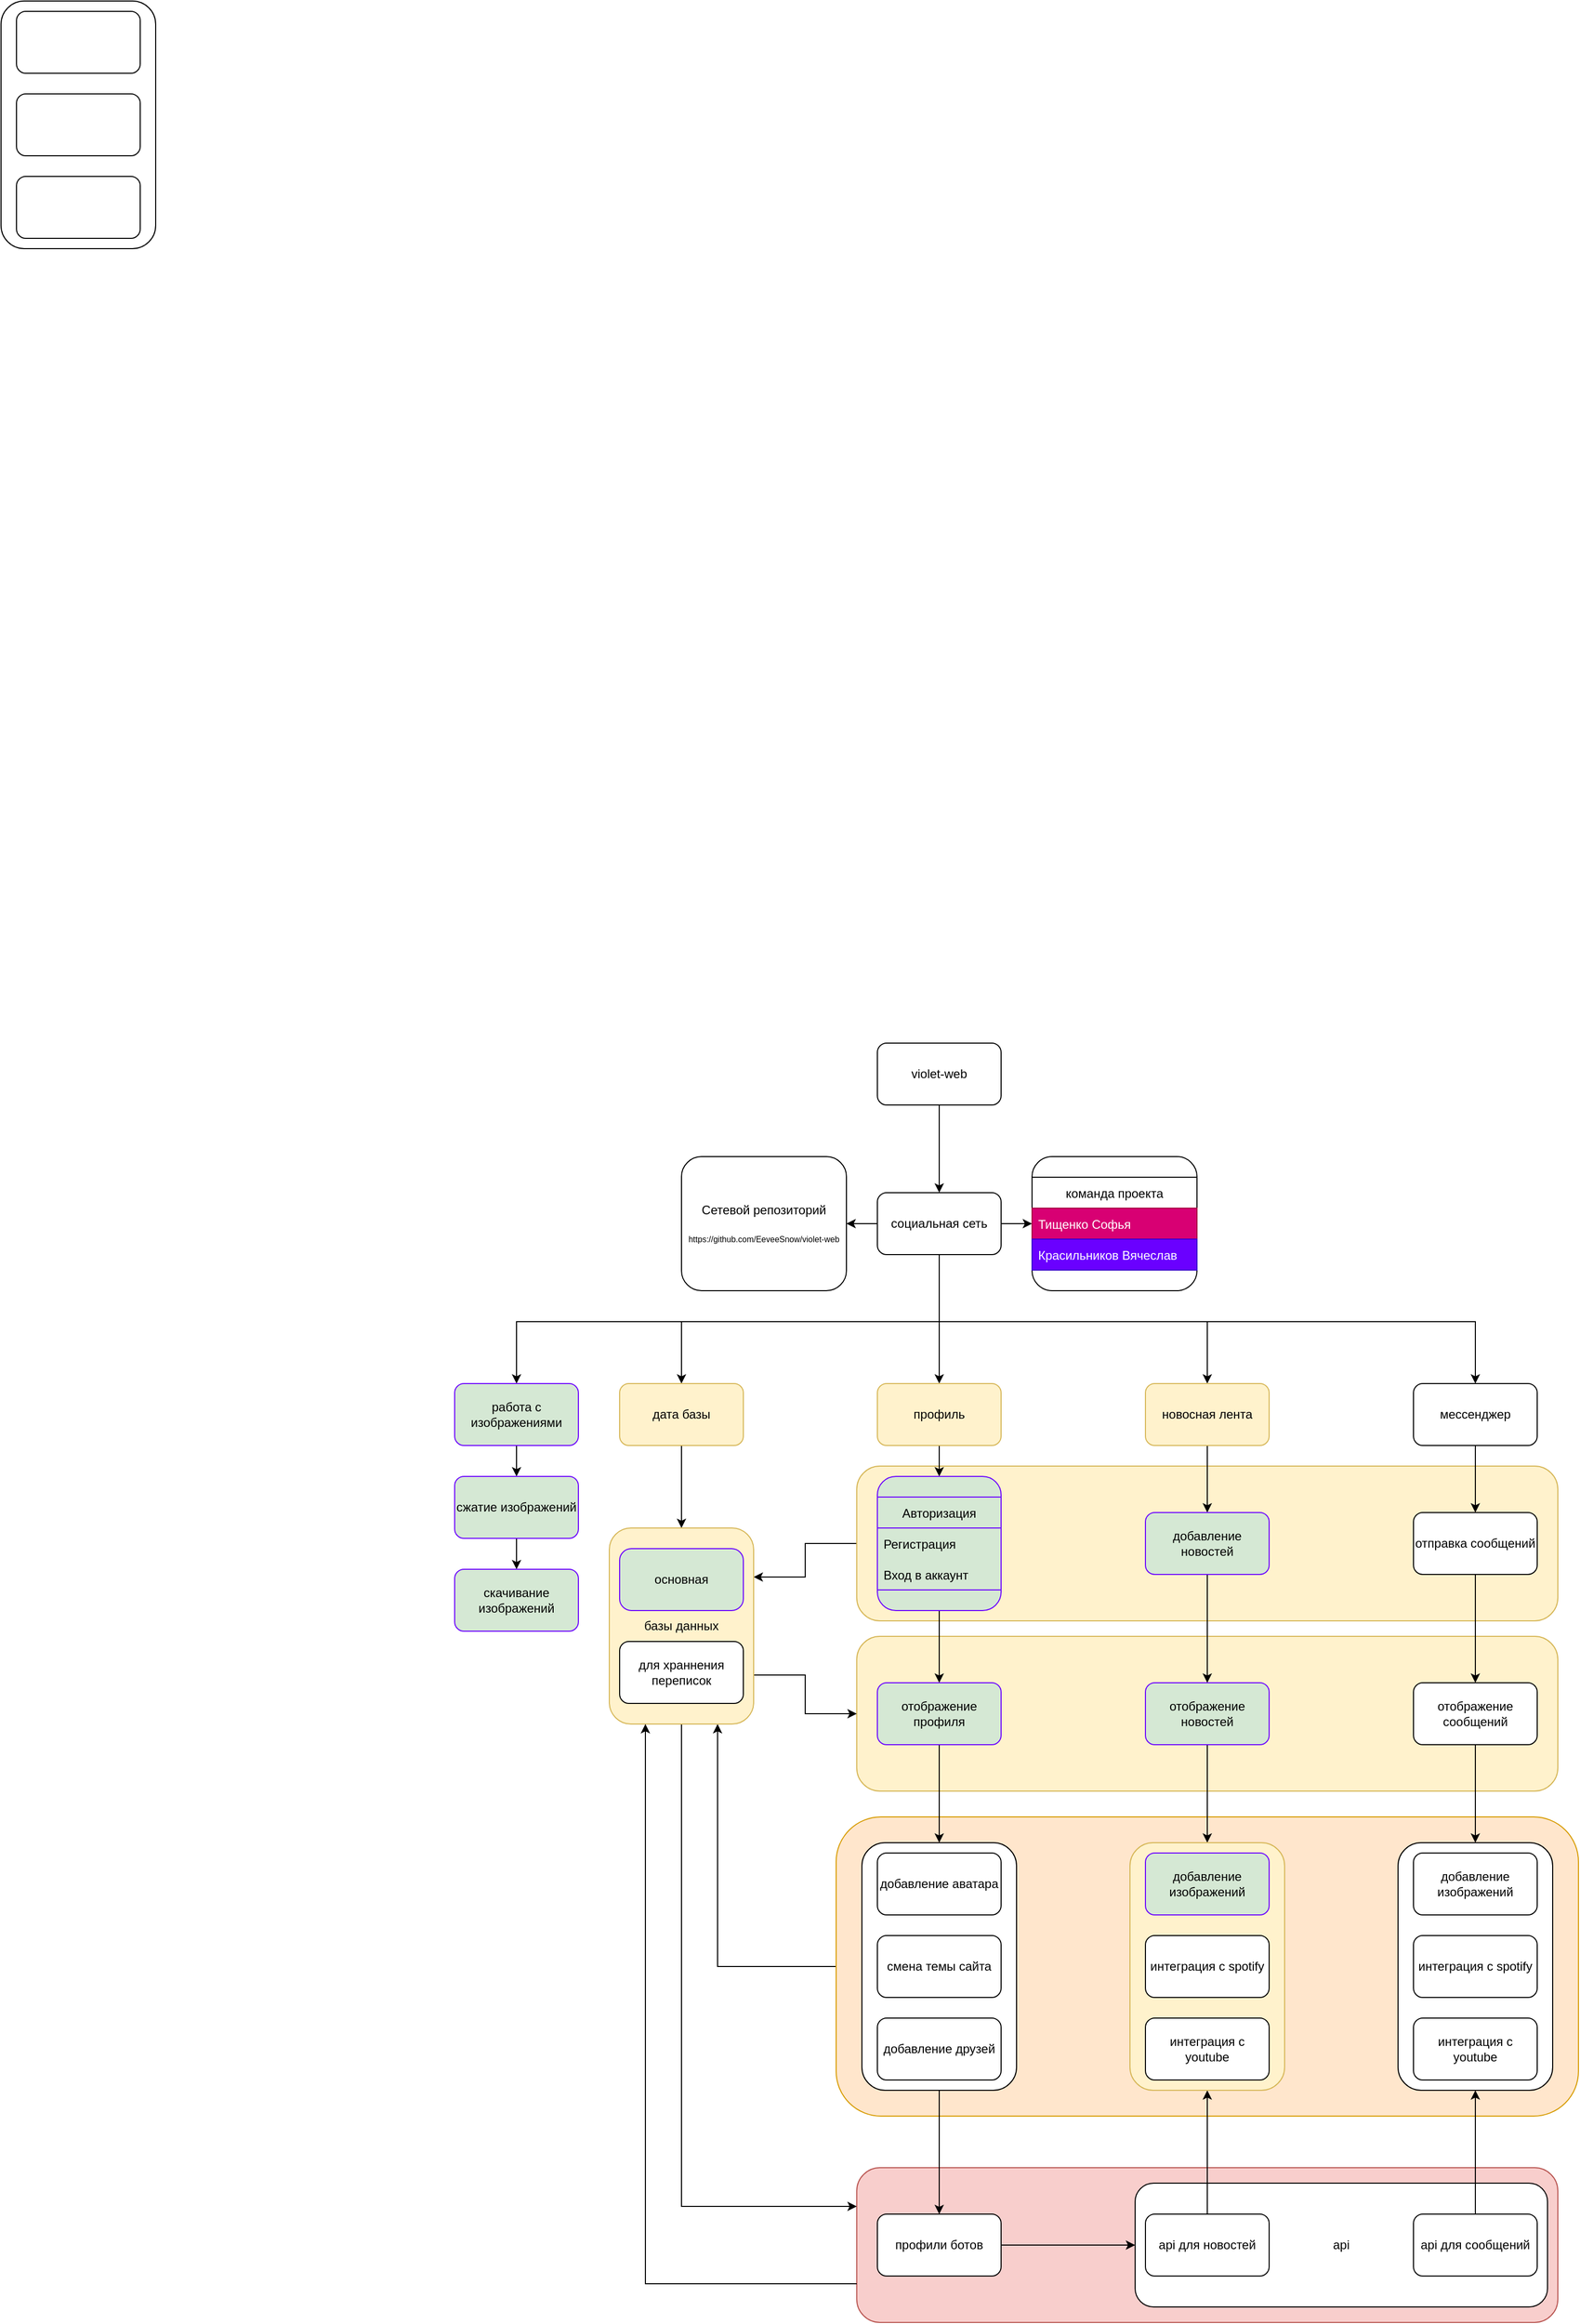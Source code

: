 <mxfile version="17.2.3" type="github">
  <diagram id="anYohrWTvxZmmpcertRa" name="Page-1">
    <mxGraphModel dx="2290" dy="2606" grid="1" gridSize="10" guides="1" tooltips="1" connect="1" arrows="1" fold="1" page="1" pageScale="1" pageWidth="827" pageHeight="1169" math="0" shadow="0">
      <root>
        <mxCell id="0" />
        <mxCell id="1" parent="0" />
        <mxCell id="0kbK-aCpPKtuw-xp372l-56" value="" style="rounded=1;whiteSpace=wrap;html=1;fillColor=#f8cecc;strokeColor=#b85450;" vertex="1" parent="1">
          <mxGeometry x="840" y="940" width="680" height="150" as="geometry" />
        </mxCell>
        <mxCell id="0kbK-aCpPKtuw-xp372l-69" value="api" style="rounded=1;whiteSpace=wrap;html=1;" vertex="1" parent="1">
          <mxGeometry x="1110" y="955" width="400" height="120" as="geometry" />
        </mxCell>
        <mxCell id="0kbK-aCpPKtuw-xp372l-61" style="edgeStyle=orthogonalEdgeStyle;rounded=0;orthogonalLoop=1;jettySize=auto;html=1;exitX=0;exitY=0.5;exitDx=0;exitDy=0;entryX=0.75;entryY=1;entryDx=0;entryDy=0;" edge="1" parent="1" source="0kbK-aCpPKtuw-xp372l-41" target="tKwwfUB_ikjW06GqXjzd-18">
          <mxGeometry relative="1" as="geometry" />
        </mxCell>
        <mxCell id="0kbK-aCpPKtuw-xp372l-41" value="" style="rounded=1;whiteSpace=wrap;html=1;fillColor=#ffe6cc;strokeColor=#d79b00;" vertex="1" parent="1">
          <mxGeometry x="820" y="600" width="720" height="290" as="geometry" />
        </mxCell>
        <mxCell id="0kbK-aCpPKtuw-xp372l-21" value="" style="rounded=1;whiteSpace=wrap;html=1;fillColor=#fff2cc;strokeColor=#d6b656;" vertex="1" parent="1">
          <mxGeometry x="840" y="425" width="680" height="150" as="geometry" />
        </mxCell>
        <mxCell id="0kbK-aCpPKtuw-xp372l-24" style="edgeStyle=orthogonalEdgeStyle;rounded=0;orthogonalLoop=1;jettySize=auto;html=1;exitX=0;exitY=0.5;exitDx=0;exitDy=0;entryX=1;entryY=0.25;entryDx=0;entryDy=0;" edge="1" parent="1" source="0kbK-aCpPKtuw-xp372l-12" target="tKwwfUB_ikjW06GqXjzd-18">
          <mxGeometry relative="1" as="geometry" />
        </mxCell>
        <mxCell id="0kbK-aCpPKtuw-xp372l-12" value="" style="rounded=1;whiteSpace=wrap;html=1;fillColor=#fff2cc;strokeColor=#d6b656;" vertex="1" parent="1">
          <mxGeometry x="840" y="260" width="680" height="150" as="geometry" />
        </mxCell>
        <mxCell id="0kbK-aCpPKtuw-xp372l-1" value="" style="rounded=1;whiteSpace=wrap;html=1;" vertex="1" parent="1">
          <mxGeometry x="10" y="-1160" width="150" height="240" as="geometry" />
        </mxCell>
        <mxCell id="tKwwfUB_ikjW06GqXjzd-3" value="" style="edgeStyle=orthogonalEdgeStyle;rounded=0;orthogonalLoop=1;jettySize=auto;html=1;" parent="1" source="tKwwfUB_ikjW06GqXjzd-1" target="tKwwfUB_ikjW06GqXjzd-2" edge="1">
          <mxGeometry relative="1" as="geometry" />
        </mxCell>
        <mxCell id="tKwwfUB_ikjW06GqXjzd-1" value="violet-web" style="rounded=1;whiteSpace=wrap;html=1;" parent="1" vertex="1">
          <mxGeometry x="860" y="-150" width="120" height="60" as="geometry" />
        </mxCell>
        <mxCell id="tKwwfUB_ikjW06GqXjzd-11" value="" style="edgeStyle=orthogonalEdgeStyle;rounded=0;orthogonalLoop=1;jettySize=auto;html=1;" parent="1" source="tKwwfUB_ikjW06GqXjzd-2" target="tKwwfUB_ikjW06GqXjzd-10" edge="1">
          <mxGeometry relative="1" as="geometry">
            <Array as="points">
              <mxPoint x="920" y="90" />
              <mxPoint x="920" y="90" />
            </Array>
          </mxGeometry>
        </mxCell>
        <mxCell id="tKwwfUB_ikjW06GqXjzd-13" style="edgeStyle=orthogonalEdgeStyle;rounded=0;orthogonalLoop=1;jettySize=auto;html=1;exitX=0.5;exitY=1;exitDx=0;exitDy=0;entryX=0.5;entryY=0;entryDx=0;entryDy=0;" parent="1" source="tKwwfUB_ikjW06GqXjzd-2" target="tKwwfUB_ikjW06GqXjzd-12" edge="1">
          <mxGeometry relative="1" as="geometry">
            <Array as="points">
              <mxPoint x="920" y="120" />
              <mxPoint x="1440" y="120" />
            </Array>
          </mxGeometry>
        </mxCell>
        <mxCell id="tKwwfUB_ikjW06GqXjzd-17" style="edgeStyle=orthogonalEdgeStyle;rounded=0;orthogonalLoop=1;jettySize=auto;html=1;entryX=0.5;entryY=0;entryDx=0;entryDy=0;" parent="1" source="tKwwfUB_ikjW06GqXjzd-2" target="tKwwfUB_ikjW06GqXjzd-14" edge="1">
          <mxGeometry relative="1" as="geometry">
            <Array as="points">
              <mxPoint x="920" y="120" />
              <mxPoint x="670" y="120" />
            </Array>
          </mxGeometry>
        </mxCell>
        <mxCell id="tKwwfUB_ikjW06GqXjzd-88" style="edgeStyle=orthogonalEdgeStyle;rounded=0;orthogonalLoop=1;jettySize=auto;html=1;exitX=0.5;exitY=1;exitDx=0;exitDy=0;entryX=0.5;entryY=0;entryDx=0;entryDy=0;" parent="1" source="tKwwfUB_ikjW06GqXjzd-2" target="tKwwfUB_ikjW06GqXjzd-87" edge="1">
          <mxGeometry relative="1" as="geometry">
            <Array as="points">
              <mxPoint x="920" y="120" />
              <mxPoint x="510" y="120" />
            </Array>
          </mxGeometry>
        </mxCell>
        <mxCell id="0kbK-aCpPKtuw-xp372l-80" style="edgeStyle=orthogonalEdgeStyle;rounded=0;orthogonalLoop=1;jettySize=auto;html=1;exitX=0;exitY=0.5;exitDx=0;exitDy=0;entryX=1;entryY=0.5;entryDx=0;entryDy=0;fontFamily=Helvetica;fontSize=8;" edge="1" parent="1" source="tKwwfUB_ikjW06GqXjzd-2" target="0kbK-aCpPKtuw-xp372l-78">
          <mxGeometry relative="1" as="geometry" />
        </mxCell>
        <mxCell id="0kbK-aCpPKtuw-xp372l-81" style="edgeStyle=orthogonalEdgeStyle;rounded=0;orthogonalLoop=1;jettySize=auto;html=1;exitX=1;exitY=0.5;exitDx=0;exitDy=0;entryX=0;entryY=0.5;entryDx=0;entryDy=0;fontFamily=Helvetica;fontSize=8;" edge="1" parent="1" source="tKwwfUB_ikjW06GqXjzd-2" target="0kbK-aCpPKtuw-xp372l-73">
          <mxGeometry relative="1" as="geometry" />
        </mxCell>
        <mxCell id="0kbK-aCpPKtuw-xp372l-82" style="edgeStyle=orthogonalEdgeStyle;rounded=0;orthogonalLoop=1;jettySize=auto;html=1;exitX=0.5;exitY=1;exitDx=0;exitDy=0;entryX=0.5;entryY=0;entryDx=0;entryDy=0;fontFamily=Helvetica;fontSize=8;" edge="1" parent="1" source="tKwwfUB_ikjW06GqXjzd-2" target="tKwwfUB_ikjW06GqXjzd-8">
          <mxGeometry relative="1" as="geometry">
            <Array as="points">
              <mxPoint x="920" y="120" />
              <mxPoint x="1180" y="120" />
            </Array>
          </mxGeometry>
        </mxCell>
        <mxCell id="tKwwfUB_ikjW06GqXjzd-2" value="социальная сеть" style="whiteSpace=wrap;html=1;rounded=1;" parent="1" vertex="1">
          <mxGeometry x="860" y="-5" width="120" height="60" as="geometry" />
        </mxCell>
        <mxCell id="tKwwfUB_ikjW06GqXjzd-6" value="" style="whiteSpace=wrap;html=1;rounded=1;" parent="1" vertex="1">
          <mxGeometry x="1010" y="-40" width="160" height="130" as="geometry" />
        </mxCell>
        <mxCell id="0kbK-aCpPKtuw-xp372l-30" style="edgeStyle=orthogonalEdgeStyle;rounded=0;orthogonalLoop=1;jettySize=auto;html=1;entryX=0.5;entryY=0;entryDx=0;entryDy=0;" edge="1" parent="1" source="tKwwfUB_ikjW06GqXjzd-8" target="tKwwfUB_ikjW06GqXjzd-29">
          <mxGeometry relative="1" as="geometry" />
        </mxCell>
        <mxCell id="tKwwfUB_ikjW06GqXjzd-8" value="новосная лента" style="whiteSpace=wrap;html=1;rounded=1;fillColor=#fff2cc;strokeColor=#d6b656;" parent="1" vertex="1">
          <mxGeometry x="1120" y="180" width="120" height="60" as="geometry" />
        </mxCell>
        <mxCell id="0kbK-aCpPKtuw-xp372l-29" style="edgeStyle=orthogonalEdgeStyle;rounded=0;orthogonalLoop=1;jettySize=auto;html=1;" edge="1" parent="1" source="tKwwfUB_ikjW06GqXjzd-10" target="0kbK-aCpPKtuw-xp372l-6">
          <mxGeometry relative="1" as="geometry" />
        </mxCell>
        <mxCell id="tKwwfUB_ikjW06GqXjzd-10" value="профиль" style="whiteSpace=wrap;html=1;rounded=1;fillColor=#fff2cc;strokeColor=#d6b656;" parent="1" vertex="1">
          <mxGeometry x="860" y="180" width="120" height="60" as="geometry" />
        </mxCell>
        <mxCell id="0kbK-aCpPKtuw-xp372l-31" style="edgeStyle=orthogonalEdgeStyle;rounded=0;orthogonalLoop=1;jettySize=auto;html=1;entryX=0.5;entryY=0;entryDx=0;entryDy=0;" edge="1" parent="1" source="tKwwfUB_ikjW06GqXjzd-12" target="tKwwfUB_ikjW06GqXjzd-45">
          <mxGeometry relative="1" as="geometry" />
        </mxCell>
        <mxCell id="tKwwfUB_ikjW06GqXjzd-12" value="мессенджер" style="whiteSpace=wrap;html=1;rounded=1;" parent="1" vertex="1">
          <mxGeometry x="1380" y="180" width="120" height="60" as="geometry" />
        </mxCell>
        <mxCell id="tKwwfUB_ikjW06GqXjzd-19" value="" style="edgeStyle=orthogonalEdgeStyle;rounded=0;orthogonalLoop=1;jettySize=auto;html=1;" parent="1" source="tKwwfUB_ikjW06GqXjzd-14" target="tKwwfUB_ikjW06GqXjzd-18" edge="1">
          <mxGeometry relative="1" as="geometry" />
        </mxCell>
        <mxCell id="tKwwfUB_ikjW06GqXjzd-14" value="дата базы" style="whiteSpace=wrap;html=1;rounded=1;fillColor=#fff2cc;strokeColor=#d6b656;" parent="1" vertex="1">
          <mxGeometry x="610" y="180" width="120" height="60" as="geometry" />
        </mxCell>
        <mxCell id="0kbK-aCpPKtuw-xp372l-25" style="edgeStyle=orthogonalEdgeStyle;rounded=0;orthogonalLoop=1;jettySize=auto;html=1;exitX=1;exitY=0.75;exitDx=0;exitDy=0;entryX=0;entryY=0.5;entryDx=0;entryDy=0;" edge="1" parent="1" source="tKwwfUB_ikjW06GqXjzd-18" target="0kbK-aCpPKtuw-xp372l-21">
          <mxGeometry relative="1" as="geometry" />
        </mxCell>
        <mxCell id="0kbK-aCpPKtuw-xp372l-62" style="edgeStyle=orthogonalEdgeStyle;rounded=0;orthogonalLoop=1;jettySize=auto;html=1;entryX=0;entryY=0.25;entryDx=0;entryDy=0;" edge="1" parent="1" source="tKwwfUB_ikjW06GqXjzd-18" target="0kbK-aCpPKtuw-xp372l-56">
          <mxGeometry relative="1" as="geometry">
            <Array as="points">
              <mxPoint x="670" y="978" />
            </Array>
          </mxGeometry>
        </mxCell>
        <mxCell id="tKwwfUB_ikjW06GqXjzd-18" value="базы данных" style="whiteSpace=wrap;html=1;rounded=1;fillColor=#fff2cc;strokeColor=#d6b656;" parent="1" vertex="1">
          <mxGeometry x="600" y="320" width="140" height="190" as="geometry" />
        </mxCell>
        <mxCell id="tKwwfUB_ikjW06GqXjzd-20" value="основная" style="rounded=1;whiteSpace=wrap;html=1;fillColor=#d5e8d4;strokeColor=#6A00FF;arcSize=19;" parent="1" vertex="1">
          <mxGeometry x="610" y="340" width="120" height="60" as="geometry" />
        </mxCell>
        <mxCell id="tKwwfUB_ikjW06GqXjzd-21" value="для храннения переписок" style="rounded=1;whiteSpace=wrap;html=1;" parent="1" vertex="1">
          <mxGeometry x="610" y="430" width="120" height="60" as="geometry" />
        </mxCell>
        <mxCell id="0kbK-aCpPKtuw-xp372l-55" style="edgeStyle=orthogonalEdgeStyle;rounded=0;orthogonalLoop=1;jettySize=auto;html=1;entryX=0.5;entryY=0;entryDx=0;entryDy=0;" edge="1" parent="1" source="tKwwfUB_ikjW06GqXjzd-22" target="0kbK-aCpPKtuw-xp372l-51">
          <mxGeometry relative="1" as="geometry" />
        </mxCell>
        <mxCell id="tKwwfUB_ikjW06GqXjzd-22" value="отображение профиля" style="rounded=1;whiteSpace=wrap;html=1;fillColor=#d5e8d4;strokeColor=#6A00FF;" parent="1" vertex="1">
          <mxGeometry x="860" y="470" width="120" height="60" as="geometry" />
        </mxCell>
        <mxCell id="0kbK-aCpPKtuw-xp372l-44" style="edgeStyle=orthogonalEdgeStyle;rounded=0;orthogonalLoop=1;jettySize=auto;html=1;entryX=0.5;entryY=0;entryDx=0;entryDy=0;" edge="1" parent="1" source="tKwwfUB_ikjW06GqXjzd-25" target="0kbK-aCpPKtuw-xp372l-37">
          <mxGeometry relative="1" as="geometry" />
        </mxCell>
        <mxCell id="tKwwfUB_ikjW06GqXjzd-25" value="отображение новостей" style="whiteSpace=wrap;html=1;rounded=1;fillColor=#d5e8d4;strokeColor=#6A00FF;" parent="1" vertex="1">
          <mxGeometry x="1120" y="470" width="120" height="60" as="geometry" />
        </mxCell>
        <mxCell id="0kbK-aCpPKtuw-xp372l-27" style="edgeStyle=orthogonalEdgeStyle;rounded=0;orthogonalLoop=1;jettySize=auto;html=1;exitX=0.5;exitY=1;exitDx=0;exitDy=0;" edge="1" parent="1" source="tKwwfUB_ikjW06GqXjzd-29" target="tKwwfUB_ikjW06GqXjzd-25">
          <mxGeometry relative="1" as="geometry" />
        </mxCell>
        <mxCell id="tKwwfUB_ikjW06GqXjzd-29" value="добавление новостей" style="whiteSpace=wrap;html=1;rounded=1;fillColor=#d5e8d4;strokeColor=#6A00FF;" parent="1" vertex="1">
          <mxGeometry x="1120" y="305" width="120" height="60" as="geometry" />
        </mxCell>
        <mxCell id="0kbK-aCpPKtuw-xp372l-43" style="edgeStyle=orthogonalEdgeStyle;rounded=0;orthogonalLoop=1;jettySize=auto;html=1;" edge="1" parent="1" source="tKwwfUB_ikjW06GqXjzd-43" target="0kbK-aCpPKtuw-xp372l-33">
          <mxGeometry relative="1" as="geometry" />
        </mxCell>
        <mxCell id="tKwwfUB_ikjW06GqXjzd-43" value="отображение сообщений" style="whiteSpace=wrap;html=1;rounded=1;" parent="1" vertex="1">
          <mxGeometry x="1380" y="470" width="120" height="60" as="geometry" />
        </mxCell>
        <mxCell id="0kbK-aCpPKtuw-xp372l-28" style="edgeStyle=orthogonalEdgeStyle;rounded=0;orthogonalLoop=1;jettySize=auto;html=1;exitX=0.5;exitY=1;exitDx=0;exitDy=0;" edge="1" parent="1" source="tKwwfUB_ikjW06GqXjzd-45" target="tKwwfUB_ikjW06GqXjzd-43">
          <mxGeometry relative="1" as="geometry" />
        </mxCell>
        <mxCell id="tKwwfUB_ikjW06GqXjzd-45" value="отправка сообщений" style="whiteSpace=wrap;html=1;rounded=1;" parent="1" vertex="1">
          <mxGeometry x="1380" y="305" width="120" height="60" as="geometry" />
        </mxCell>
        <mxCell id="tKwwfUB_ikjW06GqXjzd-47" value="&amp;nbsp;" style="whiteSpace=wrap;html=1;rounded=1;" parent="1" vertex="1">
          <mxGeometry x="25" y="-1150" width="120" height="60" as="geometry" />
        </mxCell>
        <mxCell id="tKwwfUB_ikjW06GqXjzd-71" value="&amp;nbsp;" style="whiteSpace=wrap;html=1;rounded=1;" parent="1" vertex="1">
          <mxGeometry x="25" y="-1070" width="120" height="60" as="geometry" />
        </mxCell>
        <mxCell id="tKwwfUB_ikjW06GqXjzd-73" value="&amp;nbsp;" style="whiteSpace=wrap;html=1;rounded=1;" parent="1" vertex="1">
          <mxGeometry x="25" y="-990" width="120" height="60" as="geometry" />
        </mxCell>
        <mxCell id="0kbK-aCpPKtuw-xp372l-72" style="edgeStyle=orthogonalEdgeStyle;rounded=0;orthogonalLoop=1;jettySize=auto;html=1;exitX=1;exitY=0.5;exitDx=0;exitDy=0;entryX=0;entryY=0.5;entryDx=0;entryDy=0;" edge="1" parent="1" source="tKwwfUB_ikjW06GqXjzd-82" target="0kbK-aCpPKtuw-xp372l-69">
          <mxGeometry relative="1" as="geometry" />
        </mxCell>
        <mxCell id="tKwwfUB_ikjW06GqXjzd-82" value="профили ботов" style="whiteSpace=wrap;html=1;rounded=1;" parent="1" vertex="1">
          <mxGeometry x="860" y="985" width="120" height="60" as="geometry" />
        </mxCell>
        <mxCell id="0kbK-aCpPKtuw-xp372l-70" style="edgeStyle=orthogonalEdgeStyle;rounded=0;orthogonalLoop=1;jettySize=auto;html=1;exitX=0.5;exitY=0;exitDx=0;exitDy=0;entryX=0.5;entryY=1;entryDx=0;entryDy=0;" edge="1" parent="1" source="tKwwfUB_ikjW06GqXjzd-85" target="0kbK-aCpPKtuw-xp372l-37">
          <mxGeometry relative="1" as="geometry" />
        </mxCell>
        <mxCell id="tKwwfUB_ikjW06GqXjzd-85" value="api для новостей" style="rounded=1;whiteSpace=wrap;html=1;" parent="1" vertex="1">
          <mxGeometry x="1120" y="985" width="120" height="60" as="geometry" />
        </mxCell>
        <mxCell id="tKwwfUB_ikjW06GqXjzd-89" style="edgeStyle=orthogonalEdgeStyle;rounded=0;orthogonalLoop=1;jettySize=auto;html=1;fillColor=#d5e8d4;strokeColor=#000000;" parent="1" source="tKwwfUB_ikjW06GqXjzd-87" target="tKwwfUB_ikjW06GqXjzd-90" edge="1">
          <mxGeometry relative="1" as="geometry">
            <mxPoint x="510" y="310" as="targetPoint" />
          </mxGeometry>
        </mxCell>
        <mxCell id="tKwwfUB_ikjW06GqXjzd-87" value="работа с изображениями" style="rounded=1;whiteSpace=wrap;html=1;fillColor=#d5e8d4;strokeColor=#6A00FF;" parent="1" vertex="1">
          <mxGeometry x="450" y="180" width="120" height="60" as="geometry" />
        </mxCell>
        <mxCell id="0kbK-aCpPKtuw-xp372l-86" style="edgeStyle=orthogonalEdgeStyle;rounded=0;orthogonalLoop=1;jettySize=auto;html=1;entryX=0.5;entryY=0;entryDx=0;entryDy=0;fontFamily=Helvetica;fontSize=8;" edge="1" parent="1" source="tKwwfUB_ikjW06GqXjzd-90" target="0kbK-aCpPKtuw-xp372l-85">
          <mxGeometry relative="1" as="geometry" />
        </mxCell>
        <mxCell id="tKwwfUB_ikjW06GqXjzd-90" value="сжатие изображений" style="rounded=1;whiteSpace=wrap;html=1;fillColor=#d5e8d4;strokeColor=#6A00FF;" parent="1" vertex="1">
          <mxGeometry x="450" y="270" width="120" height="60" as="geometry" />
        </mxCell>
        <mxCell id="0kbK-aCpPKtuw-xp372l-26" style="edgeStyle=orthogonalEdgeStyle;rounded=0;orthogonalLoop=1;jettySize=auto;html=1;exitX=0.5;exitY=1;exitDx=0;exitDy=0;entryX=0.5;entryY=0;entryDx=0;entryDy=0;" edge="1" parent="1" source="0kbK-aCpPKtuw-xp372l-6" target="tKwwfUB_ikjW06GqXjzd-22">
          <mxGeometry relative="1" as="geometry" />
        </mxCell>
        <mxCell id="0kbK-aCpPKtuw-xp372l-6" value="" style="whiteSpace=wrap;html=1;fillColor=#d5e8d4;strokeColor=#6A00FF;rounded=1;" vertex="1" parent="1">
          <mxGeometry x="860" y="270" width="120" height="130" as="geometry" />
        </mxCell>
        <mxCell id="0kbK-aCpPKtuw-xp372l-8" value="Авторизация" style="swimlane;fontStyle=0;childLayout=stackLayout;horizontal=1;startSize=30;horizontalStack=0;resizeParent=1;resizeParentMax=0;resizeLast=0;collapsible=1;marginBottom=0;fillColor=#d5e8d4;strokeColor=#6A00FF;" vertex="1" parent="1">
          <mxGeometry x="860" y="290" width="120" height="90" as="geometry" />
        </mxCell>
        <mxCell id="0kbK-aCpPKtuw-xp372l-9" value="Регистрация" style="text;strokeColor=none;fillColor=none;align=left;verticalAlign=middle;spacingLeft=4;spacingRight=4;overflow=hidden;points=[[0,0.5],[1,0.5]];portConstraint=eastwest;rotatable=0;" vertex="1" parent="0kbK-aCpPKtuw-xp372l-8">
          <mxGeometry y="30" width="120" height="30" as="geometry" />
        </mxCell>
        <mxCell id="0kbK-aCpPKtuw-xp372l-10" value="Вход в аккаунт" style="text;strokeColor=none;fillColor=none;align=left;verticalAlign=middle;spacingLeft=4;spacingRight=4;overflow=hidden;points=[[0,0.5],[1,0.5]];portConstraint=eastwest;rotatable=0;" vertex="1" parent="0kbK-aCpPKtuw-xp372l-8">
          <mxGeometry y="60" width="120" height="30" as="geometry" />
        </mxCell>
        <mxCell id="0kbK-aCpPKtuw-xp372l-33" value="" style="rounded=1;whiteSpace=wrap;html=1;" vertex="1" parent="1">
          <mxGeometry x="1365" y="625" width="150" height="240" as="geometry" />
        </mxCell>
        <mxCell id="0kbK-aCpPKtuw-xp372l-34" value="добавление изображений" style="whiteSpace=wrap;html=1;rounded=1;" vertex="1" parent="1">
          <mxGeometry x="1380" y="635" width="120" height="60" as="geometry" />
        </mxCell>
        <mxCell id="0kbK-aCpPKtuw-xp372l-35" value="интеграция с spotify" style="whiteSpace=wrap;html=1;rounded=1;" vertex="1" parent="1">
          <mxGeometry x="1380" y="715" width="120" height="60" as="geometry" />
        </mxCell>
        <mxCell id="0kbK-aCpPKtuw-xp372l-36" value="интеграция с youtube" style="whiteSpace=wrap;html=1;rounded=1;" vertex="1" parent="1">
          <mxGeometry x="1380" y="795" width="120" height="60" as="geometry" />
        </mxCell>
        <mxCell id="0kbK-aCpPKtuw-xp372l-37" value="" style="rounded=1;whiteSpace=wrap;html=1;fillColor=#fff2cc;strokeColor=#d6b656;" vertex="1" parent="1">
          <mxGeometry x="1105" y="625" width="150" height="240" as="geometry" />
        </mxCell>
        <mxCell id="0kbK-aCpPKtuw-xp372l-38" value="добавление изображений" style="whiteSpace=wrap;html=1;rounded=1;fillColor=#d5e8d4;strokeColor=#6A00FF;" vertex="1" parent="1">
          <mxGeometry x="1120" y="635" width="120" height="60" as="geometry" />
        </mxCell>
        <mxCell id="0kbK-aCpPKtuw-xp372l-39" value="интеграция с spotify" style="whiteSpace=wrap;html=1;rounded=1;" vertex="1" parent="1">
          <mxGeometry x="1120" y="715" width="120" height="60" as="geometry" />
        </mxCell>
        <mxCell id="0kbK-aCpPKtuw-xp372l-40" value="интеграция с youtube" style="whiteSpace=wrap;html=1;rounded=1;" vertex="1" parent="1">
          <mxGeometry x="1120" y="795" width="120" height="60" as="geometry" />
        </mxCell>
        <mxCell id="0kbK-aCpPKtuw-xp372l-66" style="edgeStyle=orthogonalEdgeStyle;rounded=0;orthogonalLoop=1;jettySize=auto;html=1;entryX=0.5;entryY=0;entryDx=0;entryDy=0;" edge="1" parent="1" source="0kbK-aCpPKtuw-xp372l-51" target="tKwwfUB_ikjW06GqXjzd-82">
          <mxGeometry relative="1" as="geometry" />
        </mxCell>
        <mxCell id="0kbK-aCpPKtuw-xp372l-51" value="" style="rounded=1;whiteSpace=wrap;html=1;" vertex="1" parent="1">
          <mxGeometry x="845" y="625" width="150" height="240" as="geometry" />
        </mxCell>
        <mxCell id="0kbK-aCpPKtuw-xp372l-52" value="добавление аватара" style="whiteSpace=wrap;html=1;rounded=1;" vertex="1" parent="1">
          <mxGeometry x="860" y="635" width="120" height="60" as="geometry" />
        </mxCell>
        <mxCell id="0kbK-aCpPKtuw-xp372l-53" value="смена темы сайта" style="whiteSpace=wrap;html=1;rounded=1;" vertex="1" parent="1">
          <mxGeometry x="860" y="715" width="120" height="60" as="geometry" />
        </mxCell>
        <mxCell id="0kbK-aCpPKtuw-xp372l-54" value="добавление друзей" style="whiteSpace=wrap;html=1;rounded=1;" vertex="1" parent="1">
          <mxGeometry x="860" y="795" width="120" height="60" as="geometry" />
        </mxCell>
        <mxCell id="0kbK-aCpPKtuw-xp372l-63" style="edgeStyle=orthogonalEdgeStyle;rounded=0;orthogonalLoop=1;jettySize=auto;html=1;exitX=0;exitY=0.75;exitDx=0;exitDy=0;entryX=0.25;entryY=1;entryDx=0;entryDy=0;" edge="1" parent="1" source="0kbK-aCpPKtuw-xp372l-56" target="tKwwfUB_ikjW06GqXjzd-18">
          <mxGeometry relative="1" as="geometry" />
        </mxCell>
        <mxCell id="0kbK-aCpPKtuw-xp372l-71" style="edgeStyle=orthogonalEdgeStyle;rounded=0;orthogonalLoop=1;jettySize=auto;html=1;entryX=0.5;entryY=1;entryDx=0;entryDy=0;" edge="1" parent="1" source="0kbK-aCpPKtuw-xp372l-64" target="0kbK-aCpPKtuw-xp372l-33">
          <mxGeometry relative="1" as="geometry" />
        </mxCell>
        <mxCell id="0kbK-aCpPKtuw-xp372l-64" value="api для сообщений" style="rounded=1;whiteSpace=wrap;html=1;" vertex="1" parent="1">
          <mxGeometry x="1380" y="985" width="120" height="60" as="geometry" />
        </mxCell>
        <mxCell id="0kbK-aCpPKtuw-xp372l-73" value="команда проекта" style="swimlane;fontStyle=0;childLayout=stackLayout;horizontal=1;startSize=30;horizontalStack=0;resizeParent=1;resizeParentMax=0;resizeLast=0;collapsible=1;marginBottom=0;" vertex="1" parent="1">
          <mxGeometry x="1010" y="-20" width="160" height="90" as="geometry">
            <mxRectangle x="490" y="80" width="130" height="30" as="alternateBounds" />
          </mxGeometry>
        </mxCell>
        <mxCell id="0kbK-aCpPKtuw-xp372l-74" value="Тищенко Софья" style="text;strokeColor=#A50040;fillColor=#d80073;align=left;verticalAlign=middle;spacingLeft=4;spacingRight=4;overflow=hidden;points=[[0,0.5],[1,0.5]];portConstraint=eastwest;rotatable=0;labelBackgroundColor=none;fontColor=#ffffff;" vertex="1" parent="0kbK-aCpPKtuw-xp372l-73">
          <mxGeometry y="30" width="160" height="30" as="geometry" />
        </mxCell>
        <mxCell id="0kbK-aCpPKtuw-xp372l-75" value="Красильников Вячеслав" style="text;strokeColor=#3700CC;fillColor=#6a00ff;align=left;verticalAlign=middle;spacingLeft=4;spacingRight=4;overflow=hidden;points=[[0,0.5],[1,0.5]];portConstraint=eastwest;rotatable=0;fontColor=#ffffff;" vertex="1" parent="0kbK-aCpPKtuw-xp372l-73">
          <mxGeometry y="60" width="160" height="30" as="geometry" />
        </mxCell>
        <mxCell id="0kbK-aCpPKtuw-xp372l-78" value="&lt;p&gt;Сетевой репозиторий&lt;/p&gt;&lt;p&gt;&lt;font style=&quot;font-size: 8px&quot;&gt;https://github.com/EeveeSnow/violet-web&lt;/font&gt;&lt;/p&gt;" style="whiteSpace=wrap;html=1;rounded=1;" vertex="1" parent="1">
          <mxGeometry x="670" y="-40" width="160" height="130" as="geometry" />
        </mxCell>
        <mxCell id="0kbK-aCpPKtuw-xp372l-85" value="скачивание изображений" style="rounded=1;whiteSpace=wrap;html=1;fillColor=#d5e8d4;strokeColor=#6A00FF;" vertex="1" parent="1">
          <mxGeometry x="450" y="360" width="120" height="60" as="geometry" />
        </mxCell>
      </root>
    </mxGraphModel>
  </diagram>
</mxfile>
